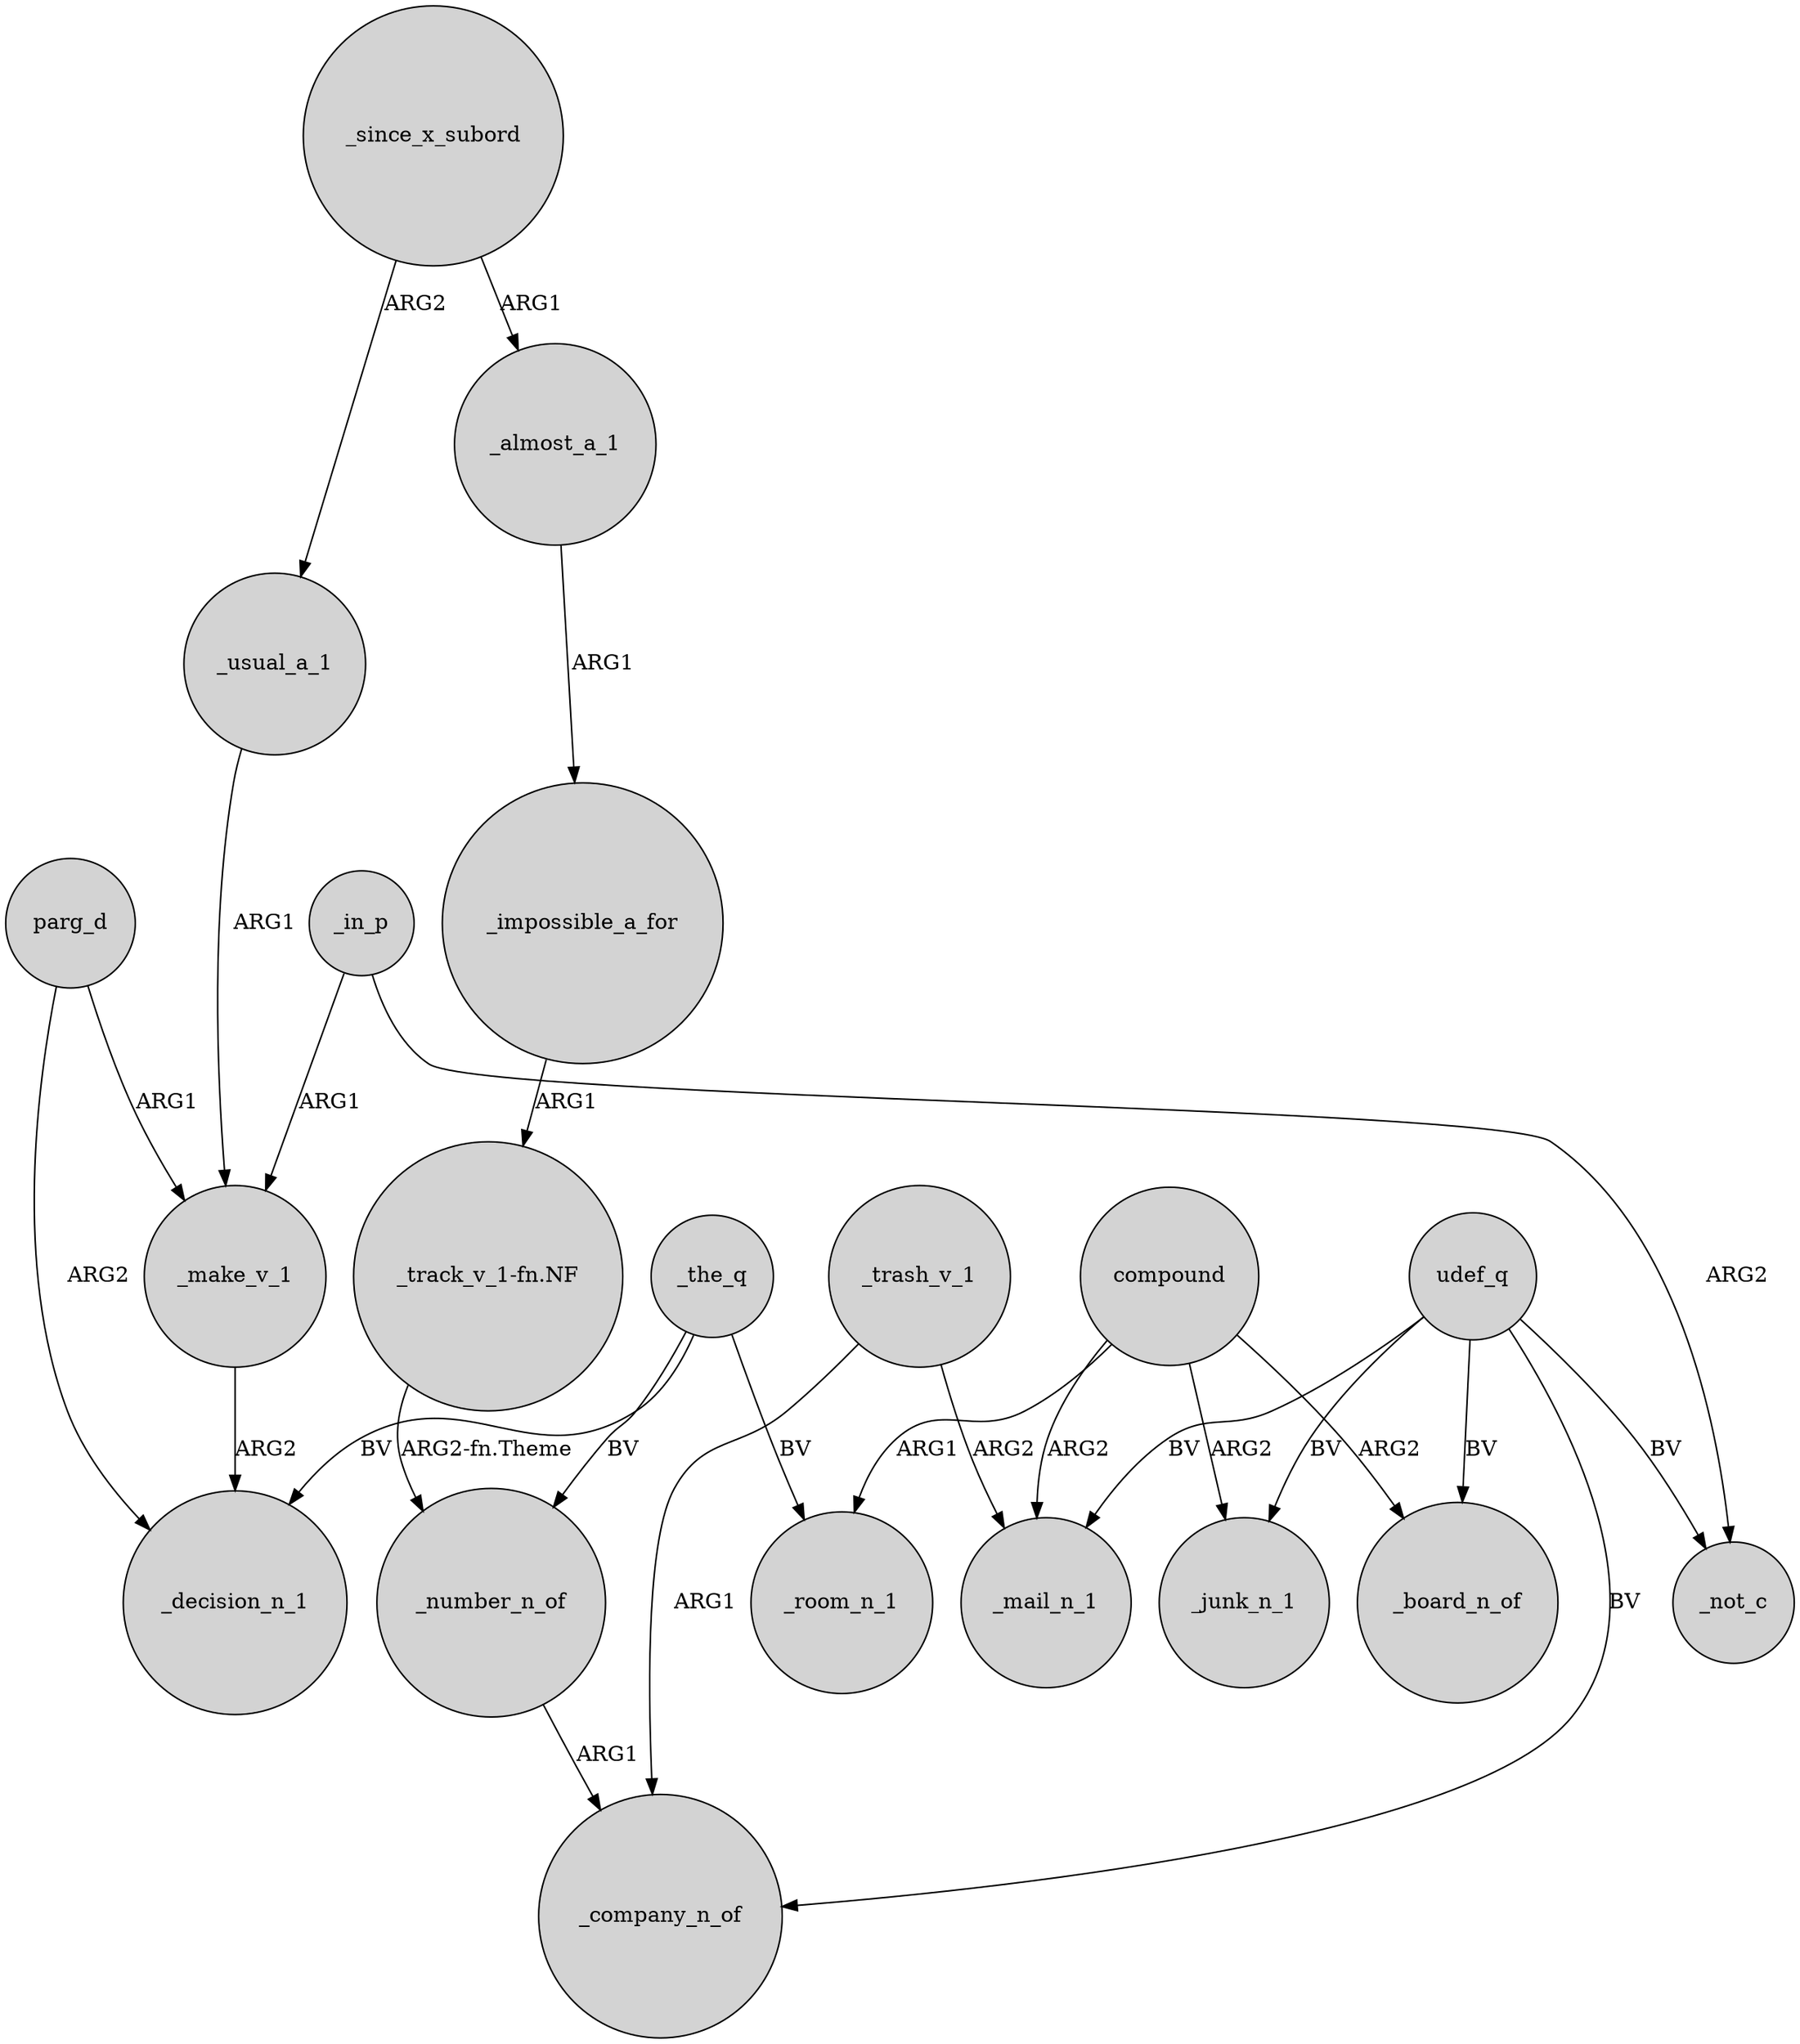 digraph {
	node [shape=circle style=filled]
	parg_d -> _decision_n_1 [label=ARG2]
	_the_q -> _decision_n_1 [label=BV]
	_the_q -> _number_n_of [label=BV]
	_trash_v_1 -> _company_n_of [label=ARG1]
	udef_q -> _board_n_of [label=BV]
	_trash_v_1 -> _mail_n_1 [label=ARG2]
	compound -> _junk_n_1 [label=ARG2]
	_impossible_a_for -> "_track_v_1-fn.NF" [label=ARG1]
	_almost_a_1 -> _impossible_a_for [label=ARG1]
	_usual_a_1 -> _make_v_1 [label=ARG1]
	udef_q -> _junk_n_1 [label=BV]
	compound -> _mail_n_1 [label=ARG2]
	udef_q -> _mail_n_1 [label=BV]
	_in_p -> _make_v_1 [label=ARG1]
	compound -> _room_n_1 [label=ARG1]
	compound -> _board_n_of [label=ARG2]
	_make_v_1 -> _decision_n_1 [label=ARG2]
	parg_d -> _make_v_1 [label=ARG1]
	_in_p -> _not_c [label=ARG2]
	_since_x_subord -> _almost_a_1 [label=ARG1]
	udef_q -> _not_c [label=BV]
	udef_q -> _company_n_of [label=BV]
	"_track_v_1-fn.NF" -> _number_n_of [label="ARG2-fn.Theme"]
	_number_n_of -> _company_n_of [label=ARG1]
	_the_q -> _room_n_1 [label=BV]
	_since_x_subord -> _usual_a_1 [label=ARG2]
}
